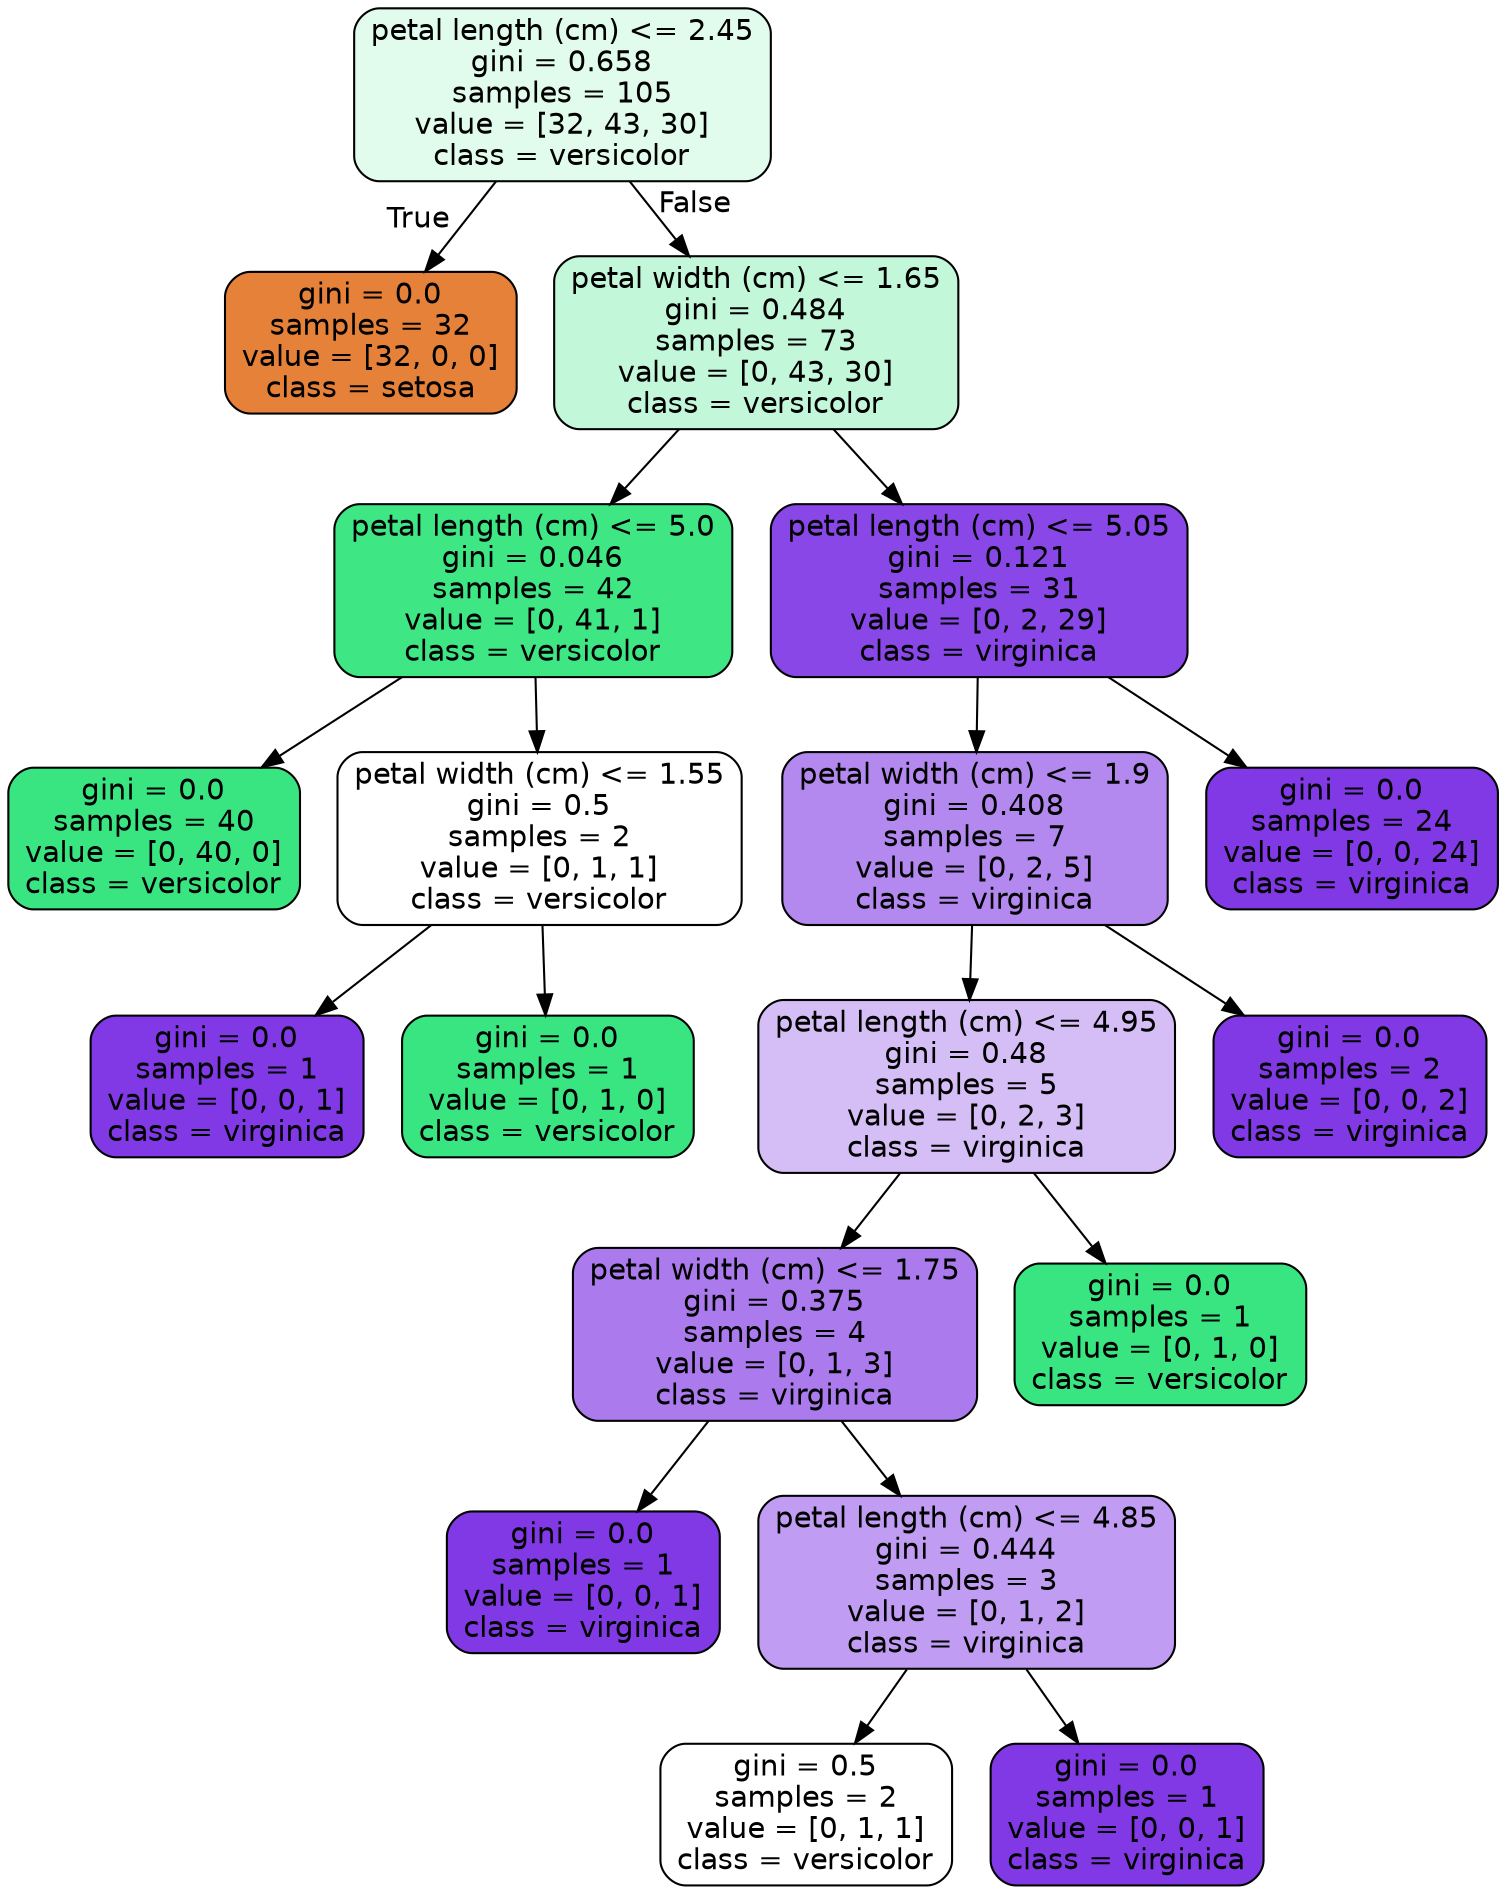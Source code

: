 digraph Tree {
node [shape=box, style="filled, rounded", color="black", fontname="helvetica"] ;
edge [fontname="helvetica"] ;
0 [label="petal length (cm) <= 2.45\ngini = 0.658\nsamples = 105\nvalue = [32, 43, 30]\nclass = versicolor", fillcolor="#e1fbec"] ;
1 [label="gini = 0.0\nsamples = 32\nvalue = [32, 0, 0]\nclass = setosa", fillcolor="#e58139"] ;
0 -> 1 [labeldistance=2.5, labelangle=45, headlabel="True"] ;
2 [label="petal width (cm) <= 1.65\ngini = 0.484\nsamples = 73\nvalue = [0, 43, 30]\nclass = versicolor", fillcolor="#c3f7d9"] ;
0 -> 2 [labeldistance=2.5, labelangle=-45, headlabel="False"] ;
3 [label="petal length (cm) <= 5.0\ngini = 0.046\nsamples = 42\nvalue = [0, 41, 1]\nclass = versicolor", fillcolor="#3ee684"] ;
2 -> 3 ;
4 [label="gini = 0.0\nsamples = 40\nvalue = [0, 40, 0]\nclass = versicolor", fillcolor="#39e581"] ;
3 -> 4 ;
5 [label="petal width (cm) <= 1.55\ngini = 0.5\nsamples = 2\nvalue = [0, 1, 1]\nclass = versicolor", fillcolor="#ffffff"] ;
3 -> 5 ;
6 [label="gini = 0.0\nsamples = 1\nvalue = [0, 0, 1]\nclass = virginica", fillcolor="#8139e5"] ;
5 -> 6 ;
7 [label="gini = 0.0\nsamples = 1\nvalue = [0, 1, 0]\nclass = versicolor", fillcolor="#39e581"] ;
5 -> 7 ;
8 [label="petal length (cm) <= 5.05\ngini = 0.121\nsamples = 31\nvalue = [0, 2, 29]\nclass = virginica", fillcolor="#8a47e7"] ;
2 -> 8 ;
9 [label="petal width (cm) <= 1.9\ngini = 0.408\nsamples = 7\nvalue = [0, 2, 5]\nclass = virginica", fillcolor="#b388ef"] ;
8 -> 9 ;
10 [label="petal length (cm) <= 4.95\ngini = 0.48\nsamples = 5\nvalue = [0, 2, 3]\nclass = virginica", fillcolor="#d5bdf6"] ;
9 -> 10 ;
11 [label="petal width (cm) <= 1.75\ngini = 0.375\nsamples = 4\nvalue = [0, 1, 3]\nclass = virginica", fillcolor="#ab7bee"] ;
10 -> 11 ;
12 [label="gini = 0.0\nsamples = 1\nvalue = [0, 0, 1]\nclass = virginica", fillcolor="#8139e5"] ;
11 -> 12 ;
13 [label="petal length (cm) <= 4.85\ngini = 0.444\nsamples = 3\nvalue = [0, 1, 2]\nclass = virginica", fillcolor="#c09cf2"] ;
11 -> 13 ;
14 [label="gini = 0.5\nsamples = 2\nvalue = [0, 1, 1]\nclass = versicolor", fillcolor="#ffffff"] ;
13 -> 14 ;
15 [label="gini = 0.0\nsamples = 1\nvalue = [0, 0, 1]\nclass = virginica", fillcolor="#8139e5"] ;
13 -> 15 ;
16 [label="gini = 0.0\nsamples = 1\nvalue = [0, 1, 0]\nclass = versicolor", fillcolor="#39e581"] ;
10 -> 16 ;
17 [label="gini = 0.0\nsamples = 2\nvalue = [0, 0, 2]\nclass = virginica", fillcolor="#8139e5"] ;
9 -> 17 ;
18 [label="gini = 0.0\nsamples = 24\nvalue = [0, 0, 24]\nclass = virginica", fillcolor="#8139e5"] ;
8 -> 18 ;
}
